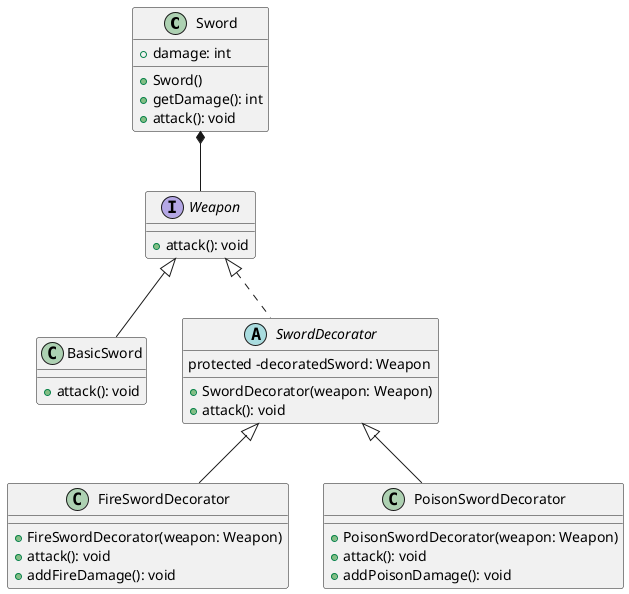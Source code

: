 @startuml
hide footbox

class Sword {
    +damage: int
    +Sword()
    +getDamage(): int
    +attack(): void
}

interface Weapon {
    +attack(): void
}

class BasicSword {
    +attack(): void
}

abstract class SwordDecorator implements Weapon {
    protected -decoratedSword: Weapon
    +SwordDecorator(weapon: Weapon)
    +attack(): void
}

class FireSwordDecorator extends SwordDecorator {
    +FireSwordDecorator(weapon: Weapon)
    +attack(): void
    +addFireDamage(): void
}

class PoisonSwordDecorator extends SwordDecorator {
    +PoisonSwordDecorator(weapon: Weapon)
    +attack(): void
    +addPoisonDamage(): void
}

Weapon <|-- BasicSword
Sword *-- Weapon

@enduml
